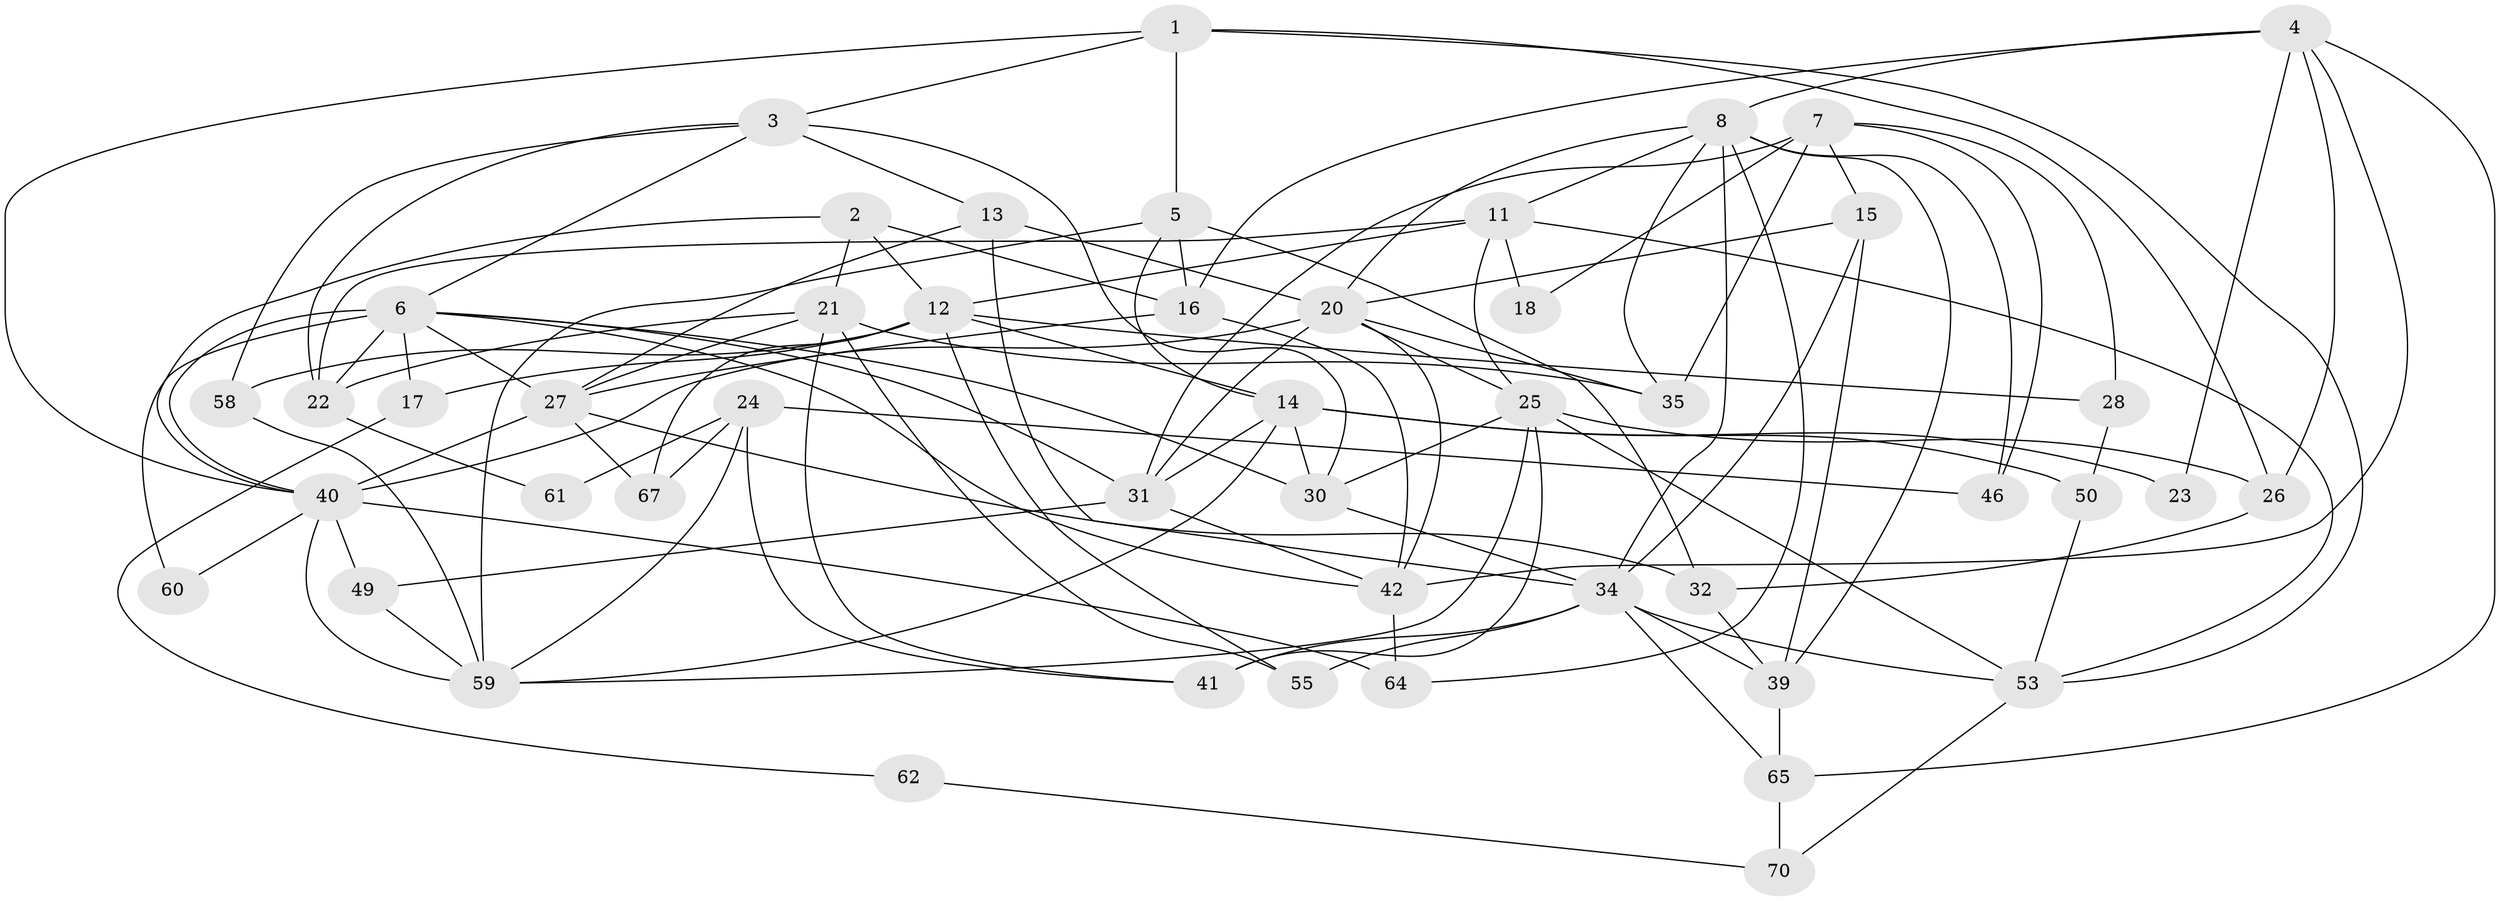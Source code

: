 // Generated by graph-tools (version 1.1) at 2025/24/03/03/25 07:24:04]
// undirected, 48 vertices, 117 edges
graph export_dot {
graph [start="1"]
  node [color=gray90,style=filled];
  1 [super="+9"];
  2 [super="+37"];
  3 [super="+10"];
  4 [super="+52"];
  5 [super="+72"];
  6 [super="+69"];
  7 [super="+19"];
  8 [super="+36"];
  11 [super="+48"];
  12 [super="+73"];
  13;
  14 [super="+38"];
  15;
  16 [super="+29"];
  17;
  18;
  20 [super="+78"];
  21 [super="+66"];
  22 [super="+33"];
  23;
  24 [super="+44"];
  25 [super="+56"];
  26 [super="+43"];
  27 [super="+57"];
  28;
  30 [super="+74"];
  31 [super="+45"];
  32;
  34 [super="+63"];
  35;
  39 [super="+75"];
  40 [super="+47"];
  41 [super="+77"];
  42 [super="+51"];
  46;
  49 [super="+54"];
  50;
  53 [super="+71"];
  55;
  58;
  59 [super="+68"];
  60;
  61;
  62;
  64;
  65 [super="+76"];
  67;
  70;
  1 -- 26;
  1 -- 40;
  1 -- 3;
  1 -- 53;
  1 -- 5;
  2 -- 12;
  2 -- 40;
  2 -- 16;
  2 -- 21;
  3 -- 13;
  3 -- 58;
  3 -- 6;
  3 -- 22;
  3 -- 30;
  4 -- 16;
  4 -- 23;
  4 -- 42;
  4 -- 65;
  4 -- 8;
  4 -- 26;
  5 -- 59 [weight=2];
  5 -- 32;
  5 -- 16 [weight=2];
  5 -- 14;
  6 -- 42;
  6 -- 17;
  6 -- 27;
  6 -- 22 [weight=2];
  6 -- 40;
  6 -- 30;
  6 -- 31;
  6 -- 60;
  7 -- 35;
  7 -- 18;
  7 -- 28;
  7 -- 15;
  7 -- 31;
  7 -- 46;
  8 -- 64;
  8 -- 34;
  8 -- 35;
  8 -- 46;
  8 -- 20;
  8 -- 11;
  8 -- 39;
  11 -- 25;
  11 -- 18;
  11 -- 22;
  11 -- 12;
  11 -- 53;
  12 -- 58;
  12 -- 67;
  12 -- 17;
  12 -- 55;
  12 -- 28;
  12 -- 14;
  13 -- 20;
  13 -- 34;
  13 -- 27;
  14 -- 50;
  14 -- 23;
  14 -- 30;
  14 -- 59 [weight=2];
  14 -- 31;
  15 -- 34;
  15 -- 20;
  15 -- 39;
  16 -- 42;
  16 -- 27;
  17 -- 62;
  20 -- 35;
  20 -- 40;
  20 -- 25 [weight=2];
  20 -- 31;
  20 -- 42;
  21 -- 35;
  21 -- 22;
  21 -- 55;
  21 -- 41;
  21 -- 27;
  22 -- 61;
  24 -- 46;
  24 -- 41;
  24 -- 67;
  24 -- 61;
  24 -- 59;
  25 -- 41 [weight=2];
  25 -- 59;
  25 -- 53;
  25 -- 26;
  25 -- 30;
  26 -- 32;
  27 -- 67;
  27 -- 40;
  27 -- 32;
  28 -- 50;
  30 -- 34;
  31 -- 49;
  31 -- 42;
  32 -- 39;
  34 -- 39;
  34 -- 65;
  34 -- 41;
  34 -- 53;
  34 -- 55;
  39 -- 65;
  40 -- 60;
  40 -- 64 [weight=2];
  40 -- 49;
  40 -- 59;
  42 -- 64;
  49 -- 59;
  50 -- 53;
  53 -- 70;
  58 -- 59;
  62 -- 70;
  65 -- 70;
}
